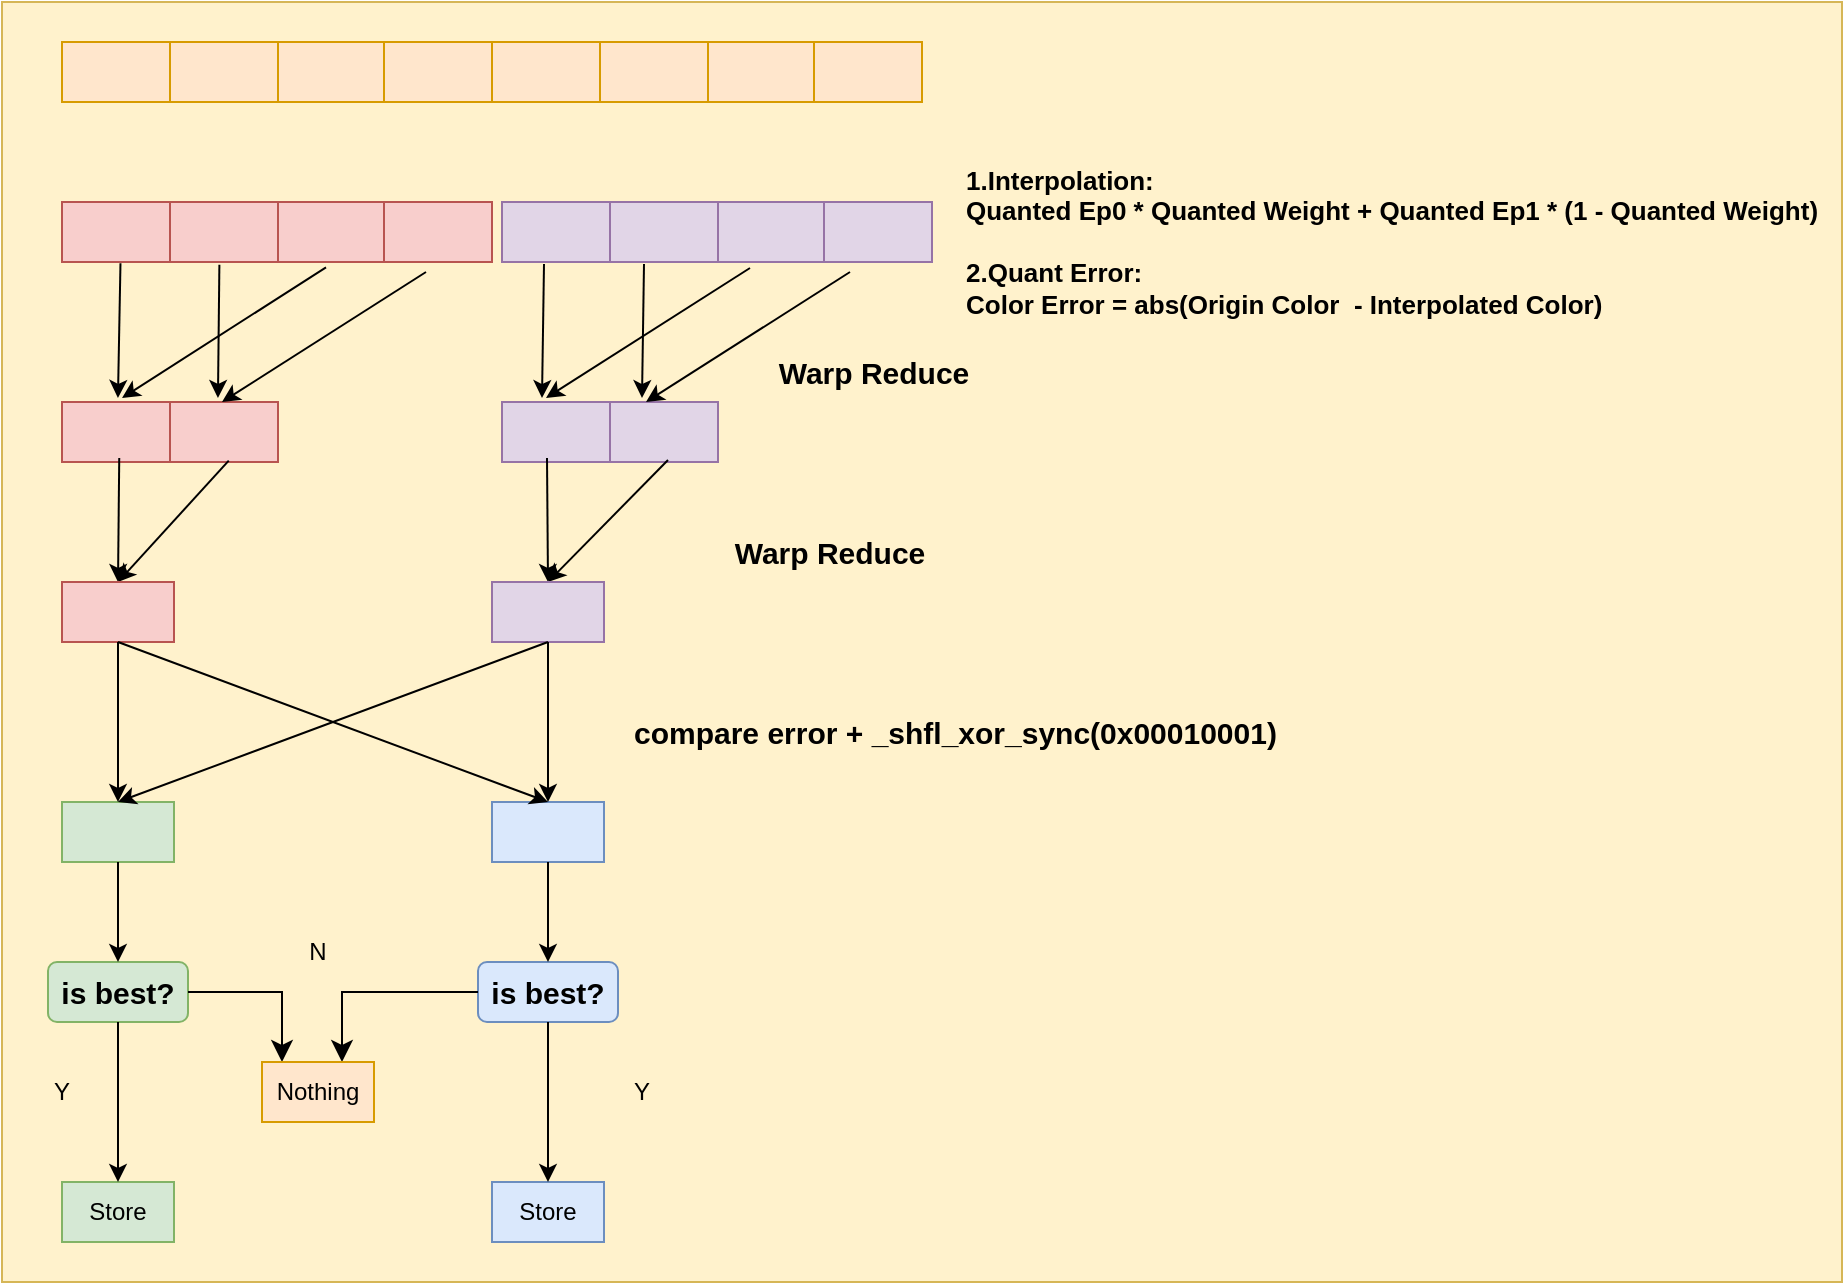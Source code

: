 <mxfile version="24.2.5" type="device">
  <diagram name="Page-1" id="g2zip3oBZ0kyVzMnsG_9">
    <mxGraphModel dx="2074" dy="1205" grid="1" gridSize="10" guides="1" tooltips="1" connect="1" arrows="1" fold="1" page="1" pageScale="1" pageWidth="827" pageHeight="1169" math="0" shadow="0">
      <root>
        <mxCell id="0" />
        <mxCell id="1" parent="0" />
        <mxCell id="MuyiJsRdCSqWupsDo4HB-94" value="" style="rounded=0;whiteSpace=wrap;html=1;fillColor=#fff2cc;strokeColor=#d6b656;" vertex="1" parent="1">
          <mxGeometry x="100" y="450" width="920" height="640" as="geometry" />
        </mxCell>
        <mxCell id="MuyiJsRdCSqWupsDo4HB-38" value="" style="shape=table;startSize=0;container=1;collapsible=0;childLayout=tableLayout;fontSize=16;fillColor=#f8cecc;strokeColor=#b85450;" vertex="1" parent="1">
          <mxGeometry x="130" y="650" width="108" height="30" as="geometry" />
        </mxCell>
        <mxCell id="MuyiJsRdCSqWupsDo4HB-39" value="" style="shape=tableRow;horizontal=0;startSize=0;swimlaneHead=0;swimlaneBody=0;strokeColor=inherit;top=0;left=0;bottom=0;right=0;collapsible=0;dropTarget=0;fillColor=none;points=[[0,0.5],[1,0.5]];portConstraint=eastwest;fontSize=16;" vertex="1" parent="MuyiJsRdCSqWupsDo4HB-38">
          <mxGeometry width="108" height="30" as="geometry" />
        </mxCell>
        <mxCell id="MuyiJsRdCSqWupsDo4HB-40" value="" style="shape=partialRectangle;html=1;whiteSpace=wrap;connectable=0;strokeColor=inherit;overflow=hidden;fillColor=none;top=0;left=0;bottom=0;right=0;pointerEvents=1;fontSize=16;" vertex="1" parent="MuyiJsRdCSqWupsDo4HB-39">
          <mxGeometry width="54" height="30" as="geometry">
            <mxRectangle width="54" height="30" as="alternateBounds" />
          </mxGeometry>
        </mxCell>
        <mxCell id="MuyiJsRdCSqWupsDo4HB-41" value="" style="shape=partialRectangle;html=1;whiteSpace=wrap;connectable=0;strokeColor=inherit;overflow=hidden;fillColor=none;top=0;left=0;bottom=0;right=0;pointerEvents=1;fontSize=16;" vertex="1" parent="MuyiJsRdCSqWupsDo4HB-39">
          <mxGeometry x="54" width="54" height="30" as="geometry">
            <mxRectangle width="54" height="30" as="alternateBounds" />
          </mxGeometry>
        </mxCell>
        <mxCell id="MuyiJsRdCSqWupsDo4HB-2" value="" style="shape=table;startSize=0;container=1;collapsible=0;childLayout=tableLayout;fontSize=16;fillColor=#ffe6cc;strokeColor=#d79b00;" vertex="1" parent="1">
          <mxGeometry x="130" y="470" width="430" height="30" as="geometry" />
        </mxCell>
        <mxCell id="MuyiJsRdCSqWupsDo4HB-3" value="" style="shape=tableRow;horizontal=0;startSize=0;swimlaneHead=0;swimlaneBody=0;strokeColor=inherit;top=0;left=0;bottom=0;right=0;collapsible=0;dropTarget=0;fillColor=none;points=[[0,0.5],[1,0.5]];portConstraint=eastwest;fontSize=16;" vertex="1" parent="MuyiJsRdCSqWupsDo4HB-2">
          <mxGeometry width="430" height="30" as="geometry" />
        </mxCell>
        <mxCell id="MuyiJsRdCSqWupsDo4HB-4" value="" style="shape=partialRectangle;html=1;whiteSpace=wrap;connectable=0;strokeColor=inherit;overflow=hidden;fillColor=none;top=0;left=0;bottom=0;right=0;pointerEvents=1;fontSize=16;" vertex="1" parent="MuyiJsRdCSqWupsDo4HB-3">
          <mxGeometry width="54" height="30" as="geometry">
            <mxRectangle width="54" height="30" as="alternateBounds" />
          </mxGeometry>
        </mxCell>
        <mxCell id="MuyiJsRdCSqWupsDo4HB-5" value="" style="shape=partialRectangle;html=1;whiteSpace=wrap;connectable=0;strokeColor=inherit;overflow=hidden;fillColor=none;top=0;left=0;bottom=0;right=0;pointerEvents=1;fontSize=16;" vertex="1" parent="MuyiJsRdCSqWupsDo4HB-3">
          <mxGeometry x="54" width="54" height="30" as="geometry">
            <mxRectangle width="54" height="30" as="alternateBounds" />
          </mxGeometry>
        </mxCell>
        <mxCell id="MuyiJsRdCSqWupsDo4HB-6" value="" style="shape=partialRectangle;html=1;whiteSpace=wrap;connectable=0;strokeColor=inherit;overflow=hidden;fillColor=none;top=0;left=0;bottom=0;right=0;pointerEvents=1;fontSize=16;" vertex="1" parent="MuyiJsRdCSqWupsDo4HB-3">
          <mxGeometry x="108" width="53" height="30" as="geometry">
            <mxRectangle width="53" height="30" as="alternateBounds" />
          </mxGeometry>
        </mxCell>
        <mxCell id="MuyiJsRdCSqWupsDo4HB-15" style="shape=partialRectangle;html=1;whiteSpace=wrap;connectable=0;strokeColor=inherit;overflow=hidden;fillColor=none;top=0;left=0;bottom=0;right=0;pointerEvents=1;fontSize=16;" vertex="1" parent="MuyiJsRdCSqWupsDo4HB-3">
          <mxGeometry x="161" width="54" height="30" as="geometry">
            <mxRectangle width="54" height="30" as="alternateBounds" />
          </mxGeometry>
        </mxCell>
        <mxCell id="MuyiJsRdCSqWupsDo4HB-16" style="shape=partialRectangle;html=1;whiteSpace=wrap;connectable=0;strokeColor=inherit;overflow=hidden;fillColor=none;top=0;left=0;bottom=0;right=0;pointerEvents=1;fontSize=16;" vertex="1" parent="MuyiJsRdCSqWupsDo4HB-3">
          <mxGeometry x="215" width="54" height="30" as="geometry">
            <mxRectangle width="54" height="30" as="alternateBounds" />
          </mxGeometry>
        </mxCell>
        <mxCell id="MuyiJsRdCSqWupsDo4HB-17" style="shape=partialRectangle;html=1;whiteSpace=wrap;connectable=0;strokeColor=inherit;overflow=hidden;fillColor=none;top=0;left=0;bottom=0;right=0;pointerEvents=1;fontSize=16;" vertex="1" parent="MuyiJsRdCSqWupsDo4HB-3">
          <mxGeometry x="269" width="54" height="30" as="geometry">
            <mxRectangle width="54" height="30" as="alternateBounds" />
          </mxGeometry>
        </mxCell>
        <mxCell id="MuyiJsRdCSqWupsDo4HB-18" style="shape=partialRectangle;html=1;whiteSpace=wrap;connectable=0;strokeColor=inherit;overflow=hidden;fillColor=none;top=0;left=0;bottom=0;right=0;pointerEvents=1;fontSize=16;" vertex="1" parent="MuyiJsRdCSqWupsDo4HB-3">
          <mxGeometry x="323" width="53" height="30" as="geometry">
            <mxRectangle width="53" height="30" as="alternateBounds" />
          </mxGeometry>
        </mxCell>
        <mxCell id="MuyiJsRdCSqWupsDo4HB-19" style="shape=partialRectangle;html=1;whiteSpace=wrap;connectable=0;strokeColor=inherit;overflow=hidden;fillColor=none;top=0;left=0;bottom=0;right=0;pointerEvents=1;fontSize=16;" vertex="1" parent="MuyiJsRdCSqWupsDo4HB-3">
          <mxGeometry x="376" width="54" height="30" as="geometry">
            <mxRectangle width="54" height="30" as="alternateBounds" />
          </mxGeometry>
        </mxCell>
        <mxCell id="MuyiJsRdCSqWupsDo4HB-21" value="" style="shape=table;startSize=0;container=1;collapsible=0;childLayout=tableLayout;fontSize=16;fillColor=#f8cecc;strokeColor=#b85450;" vertex="1" parent="1">
          <mxGeometry x="130" y="550" width="215" height="30" as="geometry" />
        </mxCell>
        <mxCell id="MuyiJsRdCSqWupsDo4HB-22" value="" style="shape=tableRow;horizontal=0;startSize=0;swimlaneHead=0;swimlaneBody=0;strokeColor=inherit;top=0;left=0;bottom=0;right=0;collapsible=0;dropTarget=0;fillColor=none;points=[[0,0.5],[1,0.5]];portConstraint=eastwest;fontSize=16;" vertex="1" parent="MuyiJsRdCSqWupsDo4HB-21">
          <mxGeometry width="215" height="30" as="geometry" />
        </mxCell>
        <mxCell id="MuyiJsRdCSqWupsDo4HB-23" value="" style="shape=partialRectangle;html=1;whiteSpace=wrap;connectable=0;strokeColor=inherit;overflow=hidden;fillColor=none;top=0;left=0;bottom=0;right=0;pointerEvents=1;fontSize=16;" vertex="1" parent="MuyiJsRdCSqWupsDo4HB-22">
          <mxGeometry width="54" height="30" as="geometry">
            <mxRectangle width="54" height="30" as="alternateBounds" />
          </mxGeometry>
        </mxCell>
        <mxCell id="MuyiJsRdCSqWupsDo4HB-24" value="" style="shape=partialRectangle;html=1;whiteSpace=wrap;connectable=0;strokeColor=inherit;overflow=hidden;fillColor=none;top=0;left=0;bottom=0;right=0;pointerEvents=1;fontSize=16;" vertex="1" parent="MuyiJsRdCSqWupsDo4HB-22">
          <mxGeometry x="54" width="54" height="30" as="geometry">
            <mxRectangle width="54" height="30" as="alternateBounds" />
          </mxGeometry>
        </mxCell>
        <mxCell id="MuyiJsRdCSqWupsDo4HB-25" value="" style="shape=partialRectangle;html=1;whiteSpace=wrap;connectable=0;strokeColor=inherit;overflow=hidden;fillColor=none;top=0;left=0;bottom=0;right=0;pointerEvents=1;fontSize=16;" vertex="1" parent="MuyiJsRdCSqWupsDo4HB-22">
          <mxGeometry x="108" width="53" height="30" as="geometry">
            <mxRectangle width="53" height="30" as="alternateBounds" />
          </mxGeometry>
        </mxCell>
        <mxCell id="MuyiJsRdCSqWupsDo4HB-26" style="shape=partialRectangle;html=1;whiteSpace=wrap;connectable=0;strokeColor=inherit;overflow=hidden;fillColor=none;top=0;left=0;bottom=0;right=0;pointerEvents=1;fontSize=16;" vertex="1" parent="MuyiJsRdCSqWupsDo4HB-22">
          <mxGeometry x="161" width="54" height="30" as="geometry">
            <mxRectangle width="54" height="30" as="alternateBounds" />
          </mxGeometry>
        </mxCell>
        <mxCell id="MuyiJsRdCSqWupsDo4HB-31" value="" style="shape=table;startSize=0;container=1;collapsible=0;childLayout=tableLayout;fontSize=16;fillColor=#e1d5e7;strokeColor=#9673a6;" vertex="1" parent="1">
          <mxGeometry x="350" y="550" width="215" height="30" as="geometry" />
        </mxCell>
        <mxCell id="MuyiJsRdCSqWupsDo4HB-32" value="" style="shape=tableRow;horizontal=0;startSize=0;swimlaneHead=0;swimlaneBody=0;strokeColor=inherit;top=0;left=0;bottom=0;right=0;collapsible=0;dropTarget=0;fillColor=none;points=[[0,0.5],[1,0.5]];portConstraint=eastwest;fontSize=16;" vertex="1" parent="MuyiJsRdCSqWupsDo4HB-31">
          <mxGeometry width="215" height="30" as="geometry" />
        </mxCell>
        <mxCell id="MuyiJsRdCSqWupsDo4HB-33" value="" style="shape=partialRectangle;html=1;whiteSpace=wrap;connectable=0;strokeColor=inherit;overflow=hidden;fillColor=none;top=0;left=0;bottom=0;right=0;pointerEvents=1;fontSize=16;" vertex="1" parent="MuyiJsRdCSqWupsDo4HB-32">
          <mxGeometry width="54" height="30" as="geometry">
            <mxRectangle width="54" height="30" as="alternateBounds" />
          </mxGeometry>
        </mxCell>
        <mxCell id="MuyiJsRdCSqWupsDo4HB-34" value="" style="shape=partialRectangle;html=1;whiteSpace=wrap;connectable=0;strokeColor=inherit;overflow=hidden;fillColor=none;top=0;left=0;bottom=0;right=0;pointerEvents=1;fontSize=16;" vertex="1" parent="MuyiJsRdCSqWupsDo4HB-32">
          <mxGeometry x="54" width="54" height="30" as="geometry">
            <mxRectangle width="54" height="30" as="alternateBounds" />
          </mxGeometry>
        </mxCell>
        <mxCell id="MuyiJsRdCSqWupsDo4HB-35" value="" style="shape=partialRectangle;html=1;whiteSpace=wrap;connectable=0;strokeColor=inherit;overflow=hidden;fillColor=none;top=0;left=0;bottom=0;right=0;pointerEvents=1;fontSize=16;" vertex="1" parent="MuyiJsRdCSqWupsDo4HB-32">
          <mxGeometry x="108" width="53" height="30" as="geometry">
            <mxRectangle width="53" height="30" as="alternateBounds" />
          </mxGeometry>
        </mxCell>
        <mxCell id="MuyiJsRdCSqWupsDo4HB-36" style="shape=partialRectangle;html=1;whiteSpace=wrap;connectable=0;strokeColor=inherit;overflow=hidden;fillColor=none;top=0;left=0;bottom=0;right=0;pointerEvents=1;fontSize=16;" vertex="1" parent="MuyiJsRdCSqWupsDo4HB-32">
          <mxGeometry x="161" width="54" height="30" as="geometry">
            <mxRectangle width="54" height="30" as="alternateBounds" />
          </mxGeometry>
        </mxCell>
        <mxCell id="MuyiJsRdCSqWupsDo4HB-37" value="1.Interpolation:&lt;div style=&quot;font-size: 13px;&quot;&gt;Quanted Ep0 * Quanted Weight + Quanted Ep1 * (1 - Quanted Weight)&lt;/div&gt;&lt;div style=&quot;font-size: 13px;&quot;&gt;&lt;br&gt;&lt;/div&gt;&lt;div style=&quot;font-size: 13px;&quot;&gt;2.Quant Error:&lt;/div&gt;&lt;div style=&quot;font-size: 13px;&quot;&gt;Color Error = abs(Origin Color&amp;nbsp; - Interpolated Color)&lt;/div&gt;" style="text;html=1;align=left;verticalAlign=middle;whiteSpace=wrap;rounded=0;fontStyle=1;fontSize=13;" vertex="1" parent="1">
          <mxGeometry x="580" y="540" width="440" height="60" as="geometry" />
        </mxCell>
        <mxCell id="MuyiJsRdCSqWupsDo4HB-45" value="" style="shape=table;startSize=0;container=1;collapsible=0;childLayout=tableLayout;fontSize=16;fillColor=#e1d5e7;strokeColor=#9673a6;" vertex="1" parent="1">
          <mxGeometry x="350" y="650" width="108" height="30" as="geometry" />
        </mxCell>
        <mxCell id="MuyiJsRdCSqWupsDo4HB-46" value="" style="shape=tableRow;horizontal=0;startSize=0;swimlaneHead=0;swimlaneBody=0;strokeColor=inherit;top=0;left=0;bottom=0;right=0;collapsible=0;dropTarget=0;fillColor=none;points=[[0,0.5],[1,0.5]];portConstraint=eastwest;fontSize=16;" vertex="1" parent="MuyiJsRdCSqWupsDo4HB-45">
          <mxGeometry width="108" height="30" as="geometry" />
        </mxCell>
        <mxCell id="MuyiJsRdCSqWupsDo4HB-47" value="" style="shape=partialRectangle;html=1;whiteSpace=wrap;connectable=0;strokeColor=inherit;overflow=hidden;fillColor=none;top=0;left=0;bottom=0;right=0;pointerEvents=1;fontSize=16;" vertex="1" parent="MuyiJsRdCSqWupsDo4HB-46">
          <mxGeometry width="54" height="30" as="geometry">
            <mxRectangle width="54" height="30" as="alternateBounds" />
          </mxGeometry>
        </mxCell>
        <mxCell id="MuyiJsRdCSqWupsDo4HB-48" value="" style="shape=partialRectangle;html=1;whiteSpace=wrap;connectable=0;strokeColor=inherit;overflow=hidden;fillColor=none;top=0;left=0;bottom=0;right=0;pointerEvents=1;fontSize=16;" vertex="1" parent="MuyiJsRdCSqWupsDo4HB-46">
          <mxGeometry x="54" width="54" height="30" as="geometry">
            <mxRectangle width="54" height="30" as="alternateBounds" />
          </mxGeometry>
        </mxCell>
        <mxCell id="MuyiJsRdCSqWupsDo4HB-56" value="" style="endArrow=classic;html=1;rounded=0;exitX=0.136;exitY=1.022;exitDx=0;exitDy=0;exitPerimeter=0;entryX=0.259;entryY=-0.067;entryDx=0;entryDy=0;entryPerimeter=0;" edge="1" parent="1" source="MuyiJsRdCSqWupsDo4HB-22" target="MuyiJsRdCSqWupsDo4HB-39">
          <mxGeometry width="50" height="50" relative="1" as="geometry">
            <mxPoint x="390" y="640" as="sourcePoint" />
            <mxPoint x="440" y="590" as="targetPoint" />
          </mxGeometry>
        </mxCell>
        <mxCell id="MuyiJsRdCSqWupsDo4HB-57" value="" style="endArrow=classic;html=1;rounded=0;exitX=0.614;exitY=1.089;exitDx=0;exitDy=0;exitPerimeter=0;entryX=0.278;entryY=-0.067;entryDx=0;entryDy=0;entryPerimeter=0;" edge="1" parent="1" source="MuyiJsRdCSqWupsDo4HB-22" target="MuyiJsRdCSqWupsDo4HB-39">
          <mxGeometry width="50" height="50" relative="1" as="geometry">
            <mxPoint x="169" y="591" as="sourcePoint" />
            <mxPoint x="168" y="658" as="targetPoint" />
          </mxGeometry>
        </mxCell>
        <mxCell id="MuyiJsRdCSqWupsDo4HB-58" value="" style="endArrow=classic;html=1;rounded=0;exitX=0.366;exitY=1.044;exitDx=0;exitDy=0;exitPerimeter=0;entryX=0.722;entryY=-0.067;entryDx=0;entryDy=0;entryPerimeter=0;" edge="1" parent="1" source="MuyiJsRdCSqWupsDo4HB-22" target="MuyiJsRdCSqWupsDo4HB-39">
          <mxGeometry width="50" height="50" relative="1" as="geometry">
            <mxPoint x="169" y="591" as="sourcePoint" />
            <mxPoint x="168" y="658" as="targetPoint" />
          </mxGeometry>
        </mxCell>
        <mxCell id="MuyiJsRdCSqWupsDo4HB-59" value="" style="endArrow=classic;html=1;rounded=0;exitX=0.614;exitY=1.089;exitDx=0;exitDy=0;exitPerimeter=0;entryX=0.278;entryY=-0.067;entryDx=0;entryDy=0;entryPerimeter=0;" edge="1" parent="1">
          <mxGeometry width="50" height="50" relative="1" as="geometry">
            <mxPoint x="312" y="585" as="sourcePoint" />
            <mxPoint x="210" y="650" as="targetPoint" />
          </mxGeometry>
        </mxCell>
        <mxCell id="MuyiJsRdCSqWupsDo4HB-60" value="" style="endArrow=classic;html=1;rounded=0;exitX=0.136;exitY=1.022;exitDx=0;exitDy=0;exitPerimeter=0;entryX=0.259;entryY=-0.067;entryDx=0;entryDy=0;entryPerimeter=0;" edge="1" parent="1">
          <mxGeometry width="50" height="50" relative="1" as="geometry">
            <mxPoint x="371" y="581" as="sourcePoint" />
            <mxPoint x="370" y="648" as="targetPoint" />
          </mxGeometry>
        </mxCell>
        <mxCell id="MuyiJsRdCSqWupsDo4HB-61" value="" style="endArrow=classic;html=1;rounded=0;exitX=0.614;exitY=1.089;exitDx=0;exitDy=0;exitPerimeter=0;entryX=0.278;entryY=-0.067;entryDx=0;entryDy=0;entryPerimeter=0;" edge="1" parent="1">
          <mxGeometry width="50" height="50" relative="1" as="geometry">
            <mxPoint x="474" y="583" as="sourcePoint" />
            <mxPoint x="372" y="648" as="targetPoint" />
          </mxGeometry>
        </mxCell>
        <mxCell id="MuyiJsRdCSqWupsDo4HB-62" value="" style="endArrow=classic;html=1;rounded=0;exitX=0.366;exitY=1.044;exitDx=0;exitDy=0;exitPerimeter=0;entryX=0.722;entryY=-0.067;entryDx=0;entryDy=0;entryPerimeter=0;" edge="1" parent="1">
          <mxGeometry width="50" height="50" relative="1" as="geometry">
            <mxPoint x="421" y="581" as="sourcePoint" />
            <mxPoint x="420" y="648" as="targetPoint" />
          </mxGeometry>
        </mxCell>
        <mxCell id="MuyiJsRdCSqWupsDo4HB-63" value="" style="endArrow=classic;html=1;rounded=0;exitX=0.614;exitY=1.089;exitDx=0;exitDy=0;exitPerimeter=0;entryX=0.278;entryY=-0.067;entryDx=0;entryDy=0;entryPerimeter=0;" edge="1" parent="1">
          <mxGeometry width="50" height="50" relative="1" as="geometry">
            <mxPoint x="524" y="585" as="sourcePoint" />
            <mxPoint x="422" y="650" as="targetPoint" />
          </mxGeometry>
        </mxCell>
        <mxCell id="MuyiJsRdCSqWupsDo4HB-64" value="" style="endArrow=classic;html=1;rounded=0;entryX=0.5;entryY=0;entryDx=0;entryDy=0;exitX=0.265;exitY=0.933;exitDx=0;exitDy=0;exitPerimeter=0;" edge="1" parent="1" source="MuyiJsRdCSqWupsDo4HB-39" target="MuyiJsRdCSqWupsDo4HB-70">
          <mxGeometry width="50" height="50" relative="1" as="geometry">
            <mxPoint x="157" y="690" as="sourcePoint" />
            <mxPoint x="156.5" y="740" as="targetPoint" />
          </mxGeometry>
        </mxCell>
        <mxCell id="MuyiJsRdCSqWupsDo4HB-65" value="" style="endArrow=classic;html=1;rounded=0;exitX=0.772;exitY=0.978;exitDx=0;exitDy=0;exitPerimeter=0;entryX=0.5;entryY=0;entryDx=0;entryDy=0;" edge="1" parent="1" source="MuyiJsRdCSqWupsDo4HB-39" target="MuyiJsRdCSqWupsDo4HB-70">
          <mxGeometry width="50" height="50" relative="1" as="geometry">
            <mxPoint x="252" y="675" as="sourcePoint" />
            <mxPoint x="150" y="740" as="targetPoint" />
          </mxGeometry>
        </mxCell>
        <mxCell id="MuyiJsRdCSqWupsDo4HB-66" value="" style="endArrow=classic;html=1;rounded=0;entryX=0.5;entryY=0;entryDx=0;entryDy=0;exitX=0.265;exitY=0.933;exitDx=0;exitDy=0;exitPerimeter=0;" edge="1" parent="1" target="MuyiJsRdCSqWupsDo4HB-71">
          <mxGeometry width="50" height="50" relative="1" as="geometry">
            <mxPoint x="372.5" y="678" as="sourcePoint" />
            <mxPoint x="370" y="740" as="targetPoint" />
          </mxGeometry>
        </mxCell>
        <mxCell id="MuyiJsRdCSqWupsDo4HB-67" value="" style="endArrow=classic;html=1;rounded=0;exitX=0.772;exitY=0.978;exitDx=0;exitDy=0;exitPerimeter=0;entryX=0.5;entryY=0;entryDx=0;entryDy=0;" edge="1" parent="1" target="MuyiJsRdCSqWupsDo4HB-71">
          <mxGeometry width="50" height="50" relative="1" as="geometry">
            <mxPoint x="433" y="679" as="sourcePoint" />
            <mxPoint x="370" y="740" as="targetPoint" />
          </mxGeometry>
        </mxCell>
        <mxCell id="MuyiJsRdCSqWupsDo4HB-68" value="Warp Reduce" style="text;html=1;align=center;verticalAlign=middle;whiteSpace=wrap;rounded=0;fontStyle=1;fontSize=15;" vertex="1" parent="1">
          <mxGeometry x="458" y="710" width="112" height="30" as="geometry" />
        </mxCell>
        <mxCell id="MuyiJsRdCSqWupsDo4HB-69" value="Warp Reduce" style="text;html=1;align=center;verticalAlign=middle;whiteSpace=wrap;rounded=0;fontStyle=1;fontSize=15;" vertex="1" parent="1">
          <mxGeometry x="480" y="620" width="112" height="30" as="geometry" />
        </mxCell>
        <mxCell id="MuyiJsRdCSqWupsDo4HB-70" value="" style="rounded=0;whiteSpace=wrap;html=1;fillColor=#f8cecc;strokeColor=#b85450;" vertex="1" parent="1">
          <mxGeometry x="130" y="740" width="56" height="30" as="geometry" />
        </mxCell>
        <mxCell id="MuyiJsRdCSqWupsDo4HB-71" value="" style="rounded=0;whiteSpace=wrap;html=1;fillColor=#e1d5e7;strokeColor=#9673a6;" vertex="1" parent="1">
          <mxGeometry x="345" y="740" width="56" height="30" as="geometry" />
        </mxCell>
        <mxCell id="MuyiJsRdCSqWupsDo4HB-72" value="" style="rounded=0;whiteSpace=wrap;html=1;fillColor=#d5e8d4;strokeColor=#82b366;" vertex="1" parent="1">
          <mxGeometry x="130" y="850" width="56" height="30" as="geometry" />
        </mxCell>
        <mxCell id="MuyiJsRdCSqWupsDo4HB-73" value="" style="rounded=0;whiteSpace=wrap;html=1;fillColor=#dae8fc;strokeColor=#6c8ebf;" vertex="1" parent="1">
          <mxGeometry x="345" y="850" width="56" height="30" as="geometry" />
        </mxCell>
        <mxCell id="MuyiJsRdCSqWupsDo4HB-74" value="" style="endArrow=classic;html=1;rounded=0;entryX=0.5;entryY=0;entryDx=0;entryDy=0;exitX=0.5;exitY=1;exitDx=0;exitDy=0;" edge="1" parent="1" source="MuyiJsRdCSqWupsDo4HB-70" target="MuyiJsRdCSqWupsDo4HB-73">
          <mxGeometry width="50" height="50" relative="1" as="geometry">
            <mxPoint x="158.5" y="770" as="sourcePoint" />
            <mxPoint x="157.5" y="832" as="targetPoint" />
          </mxGeometry>
        </mxCell>
        <mxCell id="MuyiJsRdCSqWupsDo4HB-75" value="" style="endArrow=classic;html=1;rounded=0;entryX=0.5;entryY=0;entryDx=0;entryDy=0;exitX=0.5;exitY=1;exitDx=0;exitDy=0;" edge="1" parent="1" source="MuyiJsRdCSqWupsDo4HB-71" target="MuyiJsRdCSqWupsDo4HB-72">
          <mxGeometry width="50" height="50" relative="1" as="geometry">
            <mxPoint x="168" y="780" as="sourcePoint" />
            <mxPoint x="383" y="860" as="targetPoint" />
          </mxGeometry>
        </mxCell>
        <mxCell id="MuyiJsRdCSqWupsDo4HB-76" value="&lt;div style=&quot;&quot;&gt;&lt;span style=&quot;background-color: initial;&quot;&gt;compare error +&amp;nbsp;&lt;/span&gt;&lt;span style=&quot;background-color: initial;&quot;&gt;_shfl_xor_sync(0x00010001)&lt;/span&gt;&lt;/div&gt;" style="text;html=1;align=left;verticalAlign=middle;whiteSpace=wrap;rounded=0;fontStyle=1;fontSize=15;" vertex="1" parent="1">
          <mxGeometry x="414" y="800" width="426" height="30" as="geometry" />
        </mxCell>
        <mxCell id="MuyiJsRdCSqWupsDo4HB-77" value="" style="endArrow=classic;html=1;rounded=0;entryX=0.5;entryY=0;entryDx=0;entryDy=0;exitX=0.5;exitY=1;exitDx=0;exitDy=0;" edge="1" parent="1" source="MuyiJsRdCSqWupsDo4HB-70" target="MuyiJsRdCSqWupsDo4HB-72">
          <mxGeometry width="50" height="50" relative="1" as="geometry">
            <mxPoint x="168" y="780" as="sourcePoint" />
            <mxPoint x="383" y="860" as="targetPoint" />
          </mxGeometry>
        </mxCell>
        <mxCell id="MuyiJsRdCSqWupsDo4HB-78" value="" style="endArrow=classic;html=1;rounded=0;entryX=0.5;entryY=0;entryDx=0;entryDy=0;exitX=0.5;exitY=1;exitDx=0;exitDy=0;" edge="1" parent="1" source="MuyiJsRdCSqWupsDo4HB-71" target="MuyiJsRdCSqWupsDo4HB-73">
          <mxGeometry width="50" height="50" relative="1" as="geometry">
            <mxPoint x="168" y="780" as="sourcePoint" />
            <mxPoint x="168" y="860" as="targetPoint" />
          </mxGeometry>
        </mxCell>
        <mxCell id="MuyiJsRdCSqWupsDo4HB-79" value="&lt;span style=&quot;font-size: 15px; font-weight: 700;&quot;&gt;is best?&lt;/span&gt;" style="rounded=1;whiteSpace=wrap;html=1;fillColor=#d5e8d4;strokeColor=#82b366;" vertex="1" parent="1">
          <mxGeometry x="123" y="930" width="70" height="30" as="geometry" />
        </mxCell>
        <mxCell id="MuyiJsRdCSqWupsDo4HB-80" value="&lt;span style=&quot;font-size: 15px; font-weight: 700;&quot;&gt;is best?&lt;/span&gt;" style="rounded=1;whiteSpace=wrap;html=1;fillColor=#dae8fc;strokeColor=#6c8ebf;" vertex="1" parent="1">
          <mxGeometry x="338" y="930" width="70" height="30" as="geometry" />
        </mxCell>
        <mxCell id="MuyiJsRdCSqWupsDo4HB-82" value="" style="endArrow=classic;html=1;rounded=0;entryX=0.5;entryY=0;entryDx=0;entryDy=0;exitX=0.5;exitY=1;exitDx=0;exitDy=0;" edge="1" parent="1" source="MuyiJsRdCSqWupsDo4HB-72" target="MuyiJsRdCSqWupsDo4HB-79">
          <mxGeometry width="50" height="50" relative="1" as="geometry">
            <mxPoint x="168" y="780" as="sourcePoint" />
            <mxPoint x="168" y="860" as="targetPoint" />
          </mxGeometry>
        </mxCell>
        <mxCell id="MuyiJsRdCSqWupsDo4HB-83" value="" style="endArrow=classic;html=1;rounded=0;exitX=0.5;exitY=1;exitDx=0;exitDy=0;" edge="1" parent="1" source="MuyiJsRdCSqWupsDo4HB-73" target="MuyiJsRdCSqWupsDo4HB-80">
          <mxGeometry width="50" height="50" relative="1" as="geometry">
            <mxPoint x="168" y="890" as="sourcePoint" />
            <mxPoint x="168" y="950" as="targetPoint" />
          </mxGeometry>
        </mxCell>
        <mxCell id="MuyiJsRdCSqWupsDo4HB-84" value="Store" style="rounded=0;whiteSpace=wrap;html=1;fillColor=#d5e8d4;strokeColor=#82b366;" vertex="1" parent="1">
          <mxGeometry x="130" y="1040" width="56" height="30" as="geometry" />
        </mxCell>
        <mxCell id="MuyiJsRdCSqWupsDo4HB-85" value="" style="endArrow=classic;html=1;rounded=0;entryX=0.5;entryY=0;entryDx=0;entryDy=0;exitX=0.5;exitY=1;exitDx=0;exitDy=0;" edge="1" parent="1" source="MuyiJsRdCSqWupsDo4HB-79" target="MuyiJsRdCSqWupsDo4HB-84">
          <mxGeometry width="50" height="50" relative="1" as="geometry">
            <mxPoint x="168" y="890" as="sourcePoint" />
            <mxPoint x="168" y="940" as="targetPoint" />
          </mxGeometry>
        </mxCell>
        <mxCell id="MuyiJsRdCSqWupsDo4HB-86" value="Store" style="rounded=0;whiteSpace=wrap;html=1;fillColor=#dae8fc;strokeColor=#6c8ebf;" vertex="1" parent="1">
          <mxGeometry x="345" y="1040" width="56" height="30" as="geometry" />
        </mxCell>
        <mxCell id="MuyiJsRdCSqWupsDo4HB-87" value="" style="endArrow=classic;html=1;rounded=0;entryX=0.5;entryY=0;entryDx=0;entryDy=0;exitX=0.5;exitY=1;exitDx=0;exitDy=0;" edge="1" parent="1" target="MuyiJsRdCSqWupsDo4HB-86" source="MuyiJsRdCSqWupsDo4HB-80">
          <mxGeometry width="50" height="50" relative="1" as="geometry">
            <mxPoint x="373" y="960" as="sourcePoint" />
            <mxPoint x="383" y="940" as="targetPoint" />
          </mxGeometry>
        </mxCell>
        <mxCell id="MuyiJsRdCSqWupsDo4HB-88" value="Y" style="text;html=1;align=center;verticalAlign=middle;whiteSpace=wrap;rounded=0;" vertex="1" parent="1">
          <mxGeometry x="100" y="980" width="60" height="30" as="geometry" />
        </mxCell>
        <mxCell id="MuyiJsRdCSqWupsDo4HB-89" value="Y" style="text;html=1;align=center;verticalAlign=middle;whiteSpace=wrap;rounded=0;" vertex="1" parent="1">
          <mxGeometry x="390" y="980" width="60" height="30" as="geometry" />
        </mxCell>
        <mxCell id="MuyiJsRdCSqWupsDo4HB-90" value="" style="edgeStyle=segmentEdgeStyle;endArrow=classic;html=1;curved=0;rounded=0;endSize=8;startSize=8;exitX=1;exitY=0.5;exitDx=0;exitDy=0;" edge="1" parent="1" source="MuyiJsRdCSqWupsDo4HB-79">
          <mxGeometry width="50" height="50" relative="1" as="geometry">
            <mxPoint x="193" y="950" as="sourcePoint" />
            <mxPoint x="240" y="980" as="targetPoint" />
          </mxGeometry>
        </mxCell>
        <mxCell id="MuyiJsRdCSqWupsDo4HB-91" value="" style="edgeStyle=segmentEdgeStyle;endArrow=classic;html=1;curved=0;rounded=0;endSize=8;startSize=8;exitX=0;exitY=0.5;exitDx=0;exitDy=0;" edge="1" parent="1" source="MuyiJsRdCSqWupsDo4HB-80">
          <mxGeometry width="50" height="50" relative="1" as="geometry">
            <mxPoint x="203" y="955" as="sourcePoint" />
            <mxPoint x="270" y="980" as="targetPoint" />
          </mxGeometry>
        </mxCell>
        <mxCell id="MuyiJsRdCSqWupsDo4HB-92" value="Nothing" style="rounded=0;whiteSpace=wrap;html=1;fillColor=#ffe6cc;strokeColor=#d79b00;" vertex="1" parent="1">
          <mxGeometry x="230" y="980" width="56" height="30" as="geometry" />
        </mxCell>
        <mxCell id="MuyiJsRdCSqWupsDo4HB-93" value="N" style="text;html=1;align=center;verticalAlign=middle;whiteSpace=wrap;rounded=0;" vertex="1" parent="1">
          <mxGeometry x="228" y="910" width="60" height="30" as="geometry" />
        </mxCell>
      </root>
    </mxGraphModel>
  </diagram>
</mxfile>
